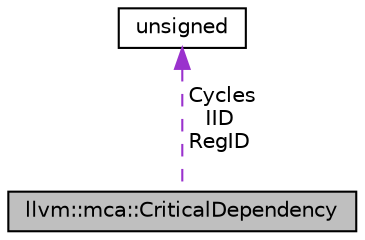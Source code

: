 digraph "llvm::mca::CriticalDependency"
{
 // LATEX_PDF_SIZE
  bgcolor="transparent";
  edge [fontname="Helvetica",fontsize="10",labelfontname="Helvetica",labelfontsize="10"];
  node [fontname="Helvetica",fontsize="10",shape="box"];
  Node1 [label="llvm::mca::CriticalDependency",height=0.2,width=0.4,color="black", fillcolor="grey75", style="filled", fontcolor="black",tooltip="A critical data dependency descriptor."];
  Node2 -> Node1 [dir="back",color="darkorchid3",fontsize="10",style="dashed",label=" Cycles\nIID\nRegID" ,fontname="Helvetica"];
  Node2 [label="unsigned",height=0.2,width=0.4,color="black",URL="$classunsigned.html",tooltip=" "];
}

